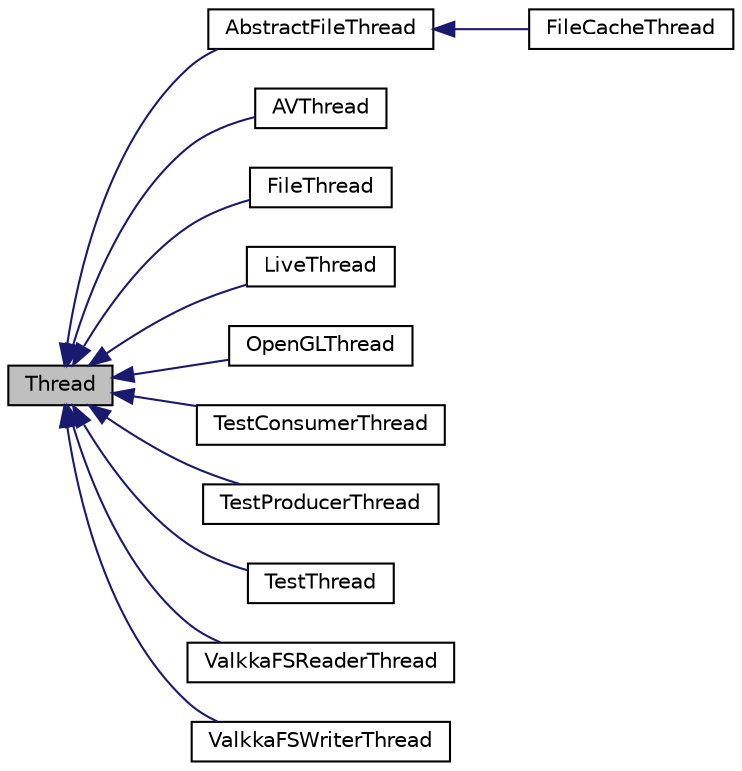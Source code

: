 digraph "Thread"
{
  edge [fontname="Helvetica",fontsize="10",labelfontname="Helvetica",labelfontsize="10"];
  node [fontname="Helvetica",fontsize="10",shape=record];
  rankdir="LR";
  Node0 [label="Thread",height=0.2,width=0.4,color="black", fillcolor="grey75", style="filled", fontcolor="black"];
  Node0 -> Node1 [dir="back",color="midnightblue",fontsize="10",style="solid",fontname="Helvetica"];
  Node1 [label="AbstractFileThread",height=0.2,width=0.4,color="black", fillcolor="white", style="filled",URL="$classAbstractFileThread.html",tooltip="This class uses AbstractFileStream(s) "];
  Node1 -> Node2 [dir="back",color="midnightblue",fontsize="10",style="solid",fontname="Helvetica"];
  Node2 [label="FileCacheThread",height=0.2,width=0.4,color="black", fillcolor="white", style="filled",URL="$classFileCacheThread.html"];
  Node0 -> Node3 [dir="back",color="midnightblue",fontsize="10",style="solid",fontname="Helvetica"];
  Node3 [label="AVThread",height=0.2,width=0.4,color="black", fillcolor="white", style="filled",URL="$classAVThread.html",tooltip="A thread consuming frames and feeding them to various encoders. "];
  Node0 -> Node4 [dir="back",color="midnightblue",fontsize="10",style="solid",fontname="Helvetica"];
  Node4 [label="FileThread",height=0.2,width=0.4,color="black", fillcolor="white", style="filled",URL="$classFileThread.html",tooltip="This class in analogous to LiveThread, but it handles files instead of live streams. "];
  Node0 -> Node5 [dir="back",color="midnightblue",fontsize="10",style="solid",fontname="Helvetica"];
  Node5 [label="LiveThread",height=0.2,width=0.4,color="black", fillcolor="white", style="filled",URL="$classLiveThread.html",tooltip="Live555, running in a separate thread. "];
  Node0 -> Node6 [dir="back",color="midnightblue",fontsize="10",style="solid",fontname="Helvetica"];
  Node6 [label="OpenGLThread",height=0.2,width=0.4,color="black", fillcolor="white", style="filled",URL="$classOpenGLThread.html",tooltip="This class does a lot of things: "];
  Node0 -> Node7 [dir="back",color="midnightblue",fontsize="10",style="solid",fontname="Helvetica"];
  Node7 [label="TestConsumerThread",height=0.2,width=0.4,color="black", fillcolor="white", style="filled",URL="$classTestConsumerThread.html",tooltip="A demo thread for testing the producer/consumer module for fifos. "];
  Node0 -> Node8 [dir="back",color="midnightblue",fontsize="10",style="solid",fontname="Helvetica"];
  Node8 [label="TestProducerThread",height=0.2,width=0.4,color="black", fillcolor="white", style="filled",URL="$classTestProducerThread.html",tooltip="A demo thread for testing the producer/consumer module for fifos. "];
  Node0 -> Node9 [dir="back",color="midnightblue",fontsize="10",style="solid",fontname="Helvetica"];
  Node9 [label="TestThread",height=0.2,width=0.4,color="black", fillcolor="white", style="filled",URL="$classTestThread.html"];
  Node0 -> Node10 [dir="back",color="midnightblue",fontsize="10",style="solid",fontname="Helvetica"];
  Node10 [label="ValkkaFSReaderThread",height=0.2,width=0.4,color="black", fillcolor="white", style="filled",URL="$classValkkaFSReaderThread.html"];
  Node0 -> Node11 [dir="back",color="midnightblue",fontsize="10",style="solid",fontname="Helvetica"];
  Node11 [label="ValkkaFSWriterThread",height=0.2,width=0.4,color="black", fillcolor="white", style="filled",URL="$classValkkaFSWriterThread.html"];
}
